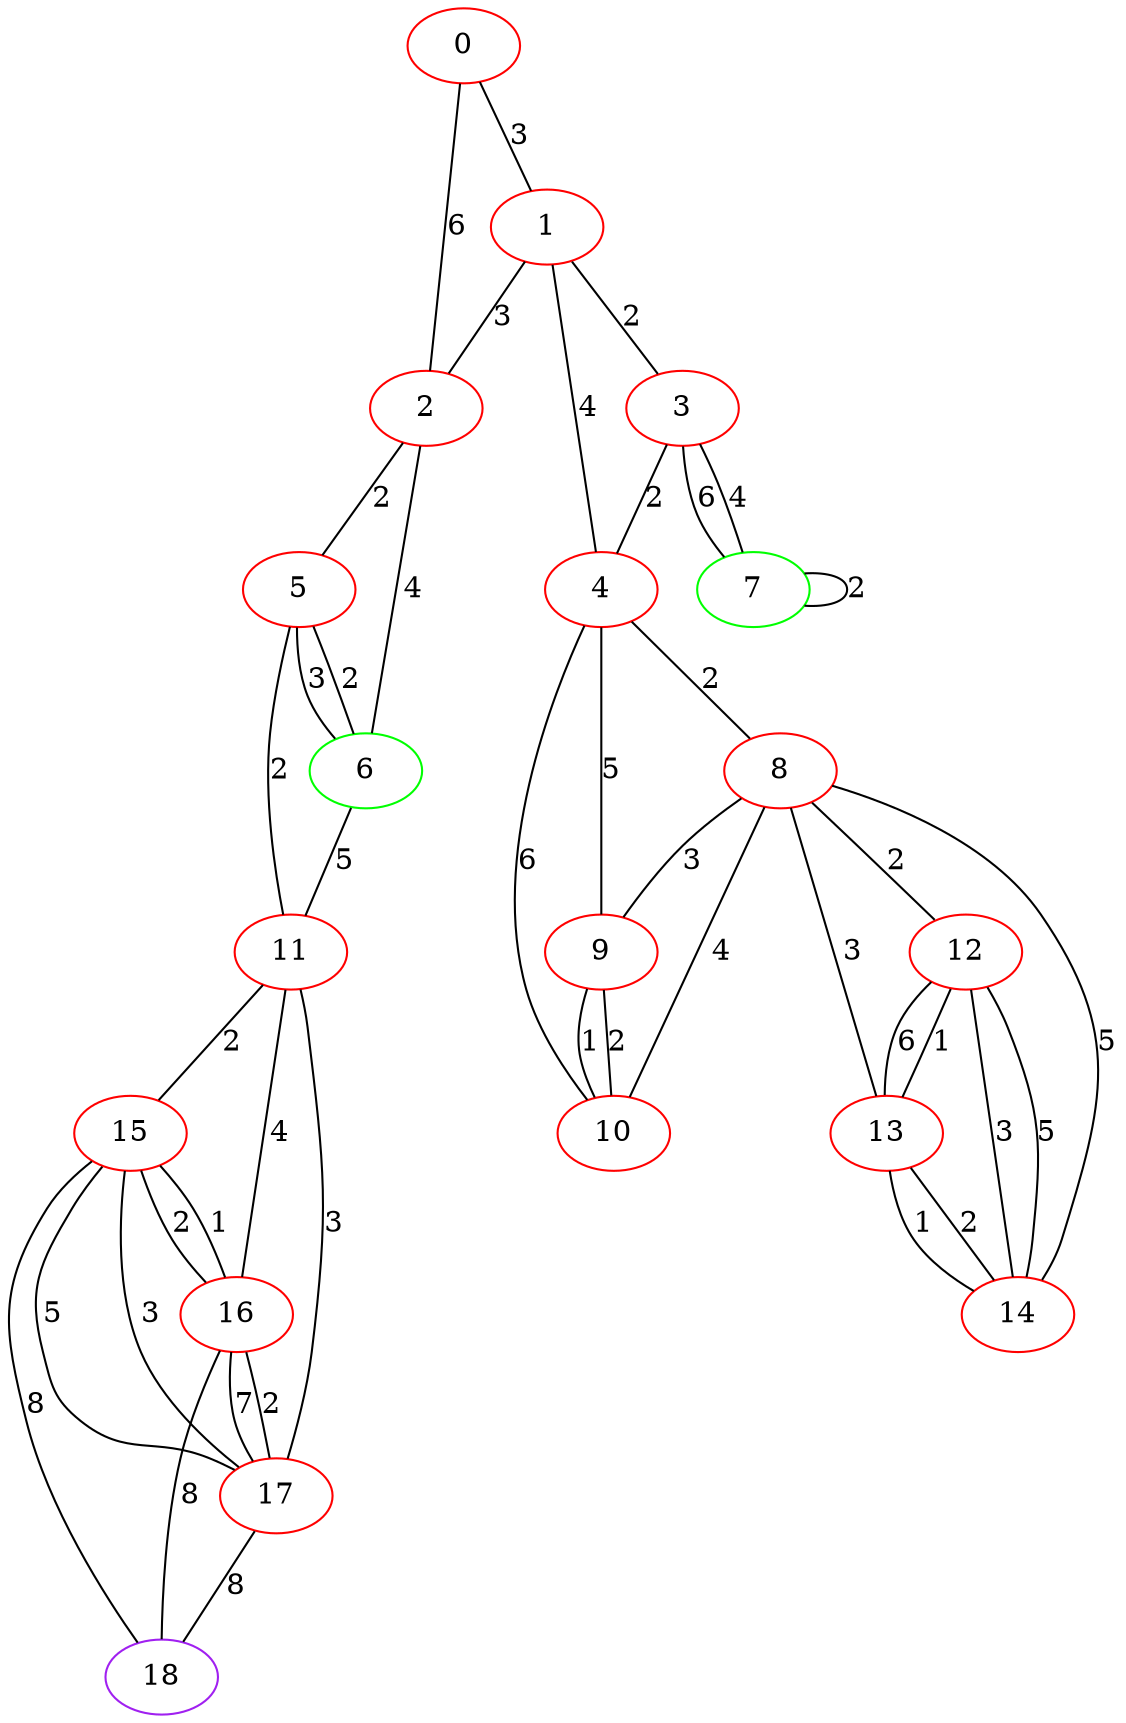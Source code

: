 graph "" {
0 [color=red, weight=1];
1 [color=red, weight=1];
2 [color=red, weight=1];
3 [color=red, weight=1];
4 [color=red, weight=1];
5 [color=red, weight=1];
6 [color=green, weight=2];
7 [color=green, weight=2];
8 [color=red, weight=1];
9 [color=red, weight=1];
10 [color=red, weight=1];
11 [color=red, weight=1];
12 [color=red, weight=1];
13 [color=red, weight=1];
14 [color=red, weight=1];
15 [color=red, weight=1];
16 [color=red, weight=1];
17 [color=red, weight=1];
18 [color=purple, weight=4];
0 -- 1  [key=0, label=3];
0 -- 2  [key=0, label=6];
1 -- 2  [key=0, label=3];
1 -- 3  [key=0, label=2];
1 -- 4  [key=0, label=4];
2 -- 5  [key=0, label=2];
2 -- 6  [key=0, label=4];
3 -- 4  [key=0, label=2];
3 -- 7  [key=0, label=6];
3 -- 7  [key=1, label=4];
4 -- 8  [key=0, label=2];
4 -- 10  [key=0, label=6];
4 -- 9  [key=0, label=5];
5 -- 11  [key=0, label=2];
5 -- 6  [key=0, label=3];
5 -- 6  [key=1, label=2];
6 -- 11  [key=0, label=5];
7 -- 7  [key=0, label=2];
8 -- 9  [key=0, label=3];
8 -- 10  [key=0, label=4];
8 -- 12  [key=0, label=2];
8 -- 13  [key=0, label=3];
8 -- 14  [key=0, label=5];
9 -- 10  [key=0, label=1];
9 -- 10  [key=1, label=2];
11 -- 16  [key=0, label=4];
11 -- 17  [key=0, label=3];
11 -- 15  [key=0, label=2];
12 -- 13  [key=0, label=1];
12 -- 13  [key=1, label=6];
12 -- 14  [key=0, label=3];
12 -- 14  [key=1, label=5];
13 -- 14  [key=0, label=2];
13 -- 14  [key=1, label=1];
15 -- 16  [key=0, label=2];
15 -- 16  [key=1, label=1];
15 -- 17  [key=0, label=5];
15 -- 17  [key=1, label=3];
15 -- 18  [key=0, label=8];
16 -- 17  [key=0, label=7];
16 -- 17  [key=1, label=2];
16 -- 18  [key=0, label=8];
17 -- 18  [key=0, label=8];
}
